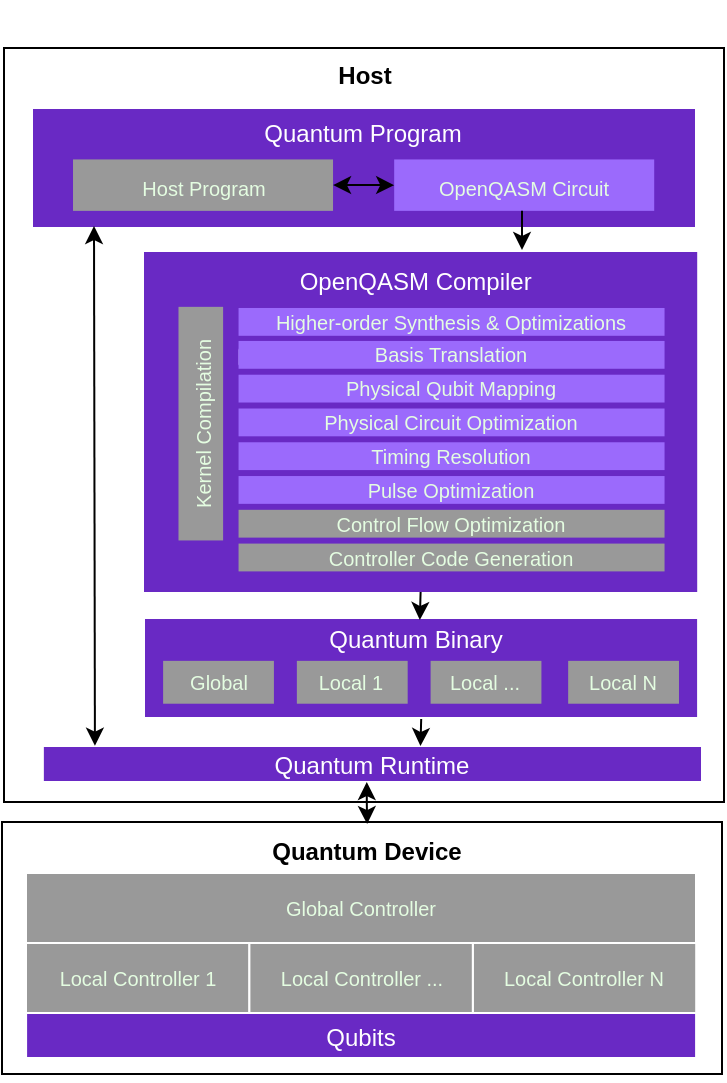 <mxfile version="13.7.9" type="device"><diagram id="o2GYktDq2wHnEjFpzGG3" name="Page-1"><mxGraphModel dx="922" dy="1017" grid="1" gridSize="10" guides="1" tooltips="1" connect="1" arrows="1" fold="1" page="1" pageScale="1" pageWidth="850" pageHeight="1100" math="0" shadow="0"><root><mxCell id="0"/><mxCell id="1" parent="0"/><mxCell id="JMYAW916hPT0U0v9BS4B-20" value="" style="group" vertex="1" connectable="0" parent="1"><mxGeometry x="245.0" y="294" width="361" height="513" as="geometry"/></mxCell><mxCell id="JMYAW916hPT0U0v9BS4B-19" value="" style="group" vertex="1" connectable="0" parent="JMYAW916hPT0U0v9BS4B-20"><mxGeometry width="361" height="513" as="geometry"/></mxCell><mxCell id="JMYAW916hPT0U0v9BS4B-16" value="" style="group" vertex="1" connectable="0" parent="JMYAW916hPT0U0v9BS4B-19"><mxGeometry width="361" height="513" as="geometry"/></mxCell><mxCell id="JMYAW916hPT0U0v9BS4B-13" value="" style="group;aspect=fixed;" vertex="1" connectable="0" parent="JMYAW916hPT0U0v9BS4B-16"><mxGeometry width="361" height="513" as="geometry"/></mxCell><mxCell id="JMYAW916hPT0U0v9BS4B-11" value="" style="group" vertex="1" connectable="0" parent="JMYAW916hPT0U0v9BS4B-13"><mxGeometry width="361" height="513" as="geometry"/></mxCell><mxCell id="57d_wvSe7DJqBz9_U2PK-1" value="&lt;h3&gt;&lt;br&gt;&lt;/h3&gt;" style="rounded=0;whiteSpace=wrap;html=1;shadow=0;fontFamily=Helvetica;fontSize=12;fontColor=#ffffff;align=center;strokeWidth=1;fontStyle=0;fillColor=none;" parent="JMYAW916hPT0U0v9BS4B-11" vertex="1"><mxGeometry x="1" width="360" height="377" as="geometry"/></mxCell><mxCell id="57d_wvSe7DJqBz9_U2PK-11" value="&lt;h3&gt;&lt;font style=&quot;font-size: 12px ; font-weight: normal&quot;&gt;Quantum Runtime&lt;/font&gt;&lt;/h3&gt;" style="rounded=0;whiteSpace=wrap;html=1;shadow=0;fontFamily=Helvetica;fontSize=12;fontColor=#ffffff;align=center;strokeWidth=1;rotation=0;strokeColor=#FFFFFF;fillColor=#6929C4;" parent="JMYAW916hPT0U0v9BS4B-11" vertex="1"><mxGeometry x="20.43" y="349" width="329.57" height="18" as="geometry"/></mxCell><mxCell id="57d_wvSe7DJqBz9_U2PK-12" value="&lt;h3&gt;&lt;font style=&quot;font-size: 12px&quot; color=&quot;#000000&quot;&gt;Host&lt;/font&gt;&lt;/h3&gt;" style="text;html=1;strokeColor=none;fillColor=none;align=center;verticalAlign=middle;whiteSpace=wrap;rounded=0;sketch=0;fontSize=18;fontColor=#E4FDE1;" parent="JMYAW916hPT0U0v9BS4B-11" vertex="1"><mxGeometry x="126.16" width="110.64" height="20" as="geometry"/></mxCell><mxCell id="57d_wvSe7DJqBz9_U2PK-13" value="" style="group" parent="JMYAW916hPT0U0v9BS4B-11" vertex="1" connectable="0"><mxGeometry x="15.0" y="30" width="332" height="60" as="geometry"/></mxCell><mxCell id="57d_wvSe7DJqBz9_U2PK-14" value="&lt;h3&gt;&lt;br&gt;&lt;/h3&gt;" style="rounded=0;whiteSpace=wrap;html=1;shadow=0;fontFamily=Helvetica;fontSize=12;fontColor=#ffffff;align=center;strokeWidth=1;strokeColor=#FFFFFF;fillColor=#6929C4;" parent="57d_wvSe7DJqBz9_U2PK-13" vertex="1"><mxGeometry width="332.0" height="60" as="geometry"/></mxCell><mxCell id="57d_wvSe7DJqBz9_U2PK-15" value="&lt;h3 style=&quot;color: rgb(255 , 255 , 255)&quot;&gt;&lt;font style=&quot;font-size: 12px&quot;&gt;&lt;span style=&quot;font-weight: normal&quot;&gt;Quantum Program&lt;/span&gt;&lt;/font&gt;&lt;/h3&gt;" style="text;html=1;strokeColor=none;fillColor=none;align=center;verticalAlign=middle;whiteSpace=wrap;rounded=0;sketch=0;fontSize=18;fontColor=#E4FDE1;" parent="57d_wvSe7DJqBz9_U2PK-13" vertex="1"><mxGeometry x="110.345" width="111.311" height="17.143" as="geometry"/></mxCell><mxCell id="57d_wvSe7DJqBz9_U2PK-16" value="&lt;font style=&quot;font-size: 10px&quot;&gt;Host Program&lt;/font&gt;" style="rounded=0;whiteSpace=wrap;html=1;shadow=0;fontFamily=Helvetica;fontSize=13;fontColor=#E4FDE1;align=center;strokeWidth=1;fillColor=#999999;strokeColor=none;" parent="57d_wvSe7DJqBz9_U2PK-13" vertex="1"><mxGeometry x="20.504" y="25.714" width="130.013" height="25.714" as="geometry"/></mxCell><mxCell id="57d_wvSe7DJqBz9_U2PK-17" value="&lt;font style=&quot;font-size: 10px&quot;&gt;OpenQASM Circuit&lt;/font&gt;" style="rounded=0;whiteSpace=wrap;html=1;shadow=0;fontFamily=Helvetica;fontSize=13;fontColor=#E4FDE1;align=center;strokeWidth=1;strokeColor=none;fillColor=#9B6AFC;" parent="57d_wvSe7DJqBz9_U2PK-13" vertex="1"><mxGeometry x="181.091" y="25.714" width="130.013" height="25.714" as="geometry"/></mxCell><mxCell id="57d_wvSe7DJqBz9_U2PK-18" style="edgeStyle=orthogonalEdgeStyle;rounded=0;orthogonalLoop=1;jettySize=auto;html=1;entryX=0;entryY=0.5;entryDx=0;entryDy=0;startArrow=classic;startFill=1;strokeWidth=1;fontSize=4;fontColor=#FFFFFF;" parent="57d_wvSe7DJqBz9_U2PK-13" source="57d_wvSe7DJqBz9_U2PK-16" target="57d_wvSe7DJqBz9_U2PK-17" edge="1"><mxGeometry relative="1" as="geometry"/></mxCell><mxCell id="57d_wvSe7DJqBz9_U2PK-39" value="" style="endArrow=classic;startArrow=classic;html=1;exitX=0.079;exitY=-0.008;exitDx=0;exitDy=0;exitPerimeter=0;" parent="JMYAW916hPT0U0v9BS4B-11" edge="1" source="57d_wvSe7DJqBz9_U2PK-11"><mxGeometry width="50" height="50" as="geometry"><mxPoint x="46.0" y="350" as="sourcePoint"/><mxPoint x="46.0" y="89" as="targetPoint"/></mxGeometry></mxCell><mxCell id="57d_wvSe7DJqBz9_U2PK-47" value="" style="edgeStyle=orthogonalEdgeStyle;rounded=0;orthogonalLoop=1;jettySize=auto;html=1;fontSize=13;" parent="JMYAW916hPT0U0v9BS4B-11" source="57d_wvSe7DJqBz9_U2PK-17" edge="1"><mxGeometry as="geometry"><mxPoint x="260.0" y="101" as="targetPoint"/><Array as="points"><mxPoint x="260.0" y="101"/></Array></mxGeometry></mxCell><mxCell id="JMYAW916hPT0U0v9BS4B-6" style="edgeStyle=orthogonalEdgeStyle;rounded=0;orthogonalLoop=1;jettySize=auto;html=1;entryX=0.524;entryY=0.07;entryDx=0;entryDy=0;entryPerimeter=0;exitX=0.5;exitY=1;exitDx=0;exitDy=0;" edge="1" parent="JMYAW916hPT0U0v9BS4B-11"><mxGeometry x="-88.74" y="389" as="geometry"><mxPoint x="209.61" y="335" as="sourcePoint"/><mxPoint x="209.237" y="349" as="targetPoint"/></mxGeometry></mxCell><mxCell id="57d_wvSe7DJqBz9_U2PK-29" value="" style="group;fontSize=10;" parent="JMYAW916hPT0U0v9BS4B-11" vertex="1" connectable="0"><mxGeometry x="71.0" y="102" width="289.04" height="275" as="geometry"/></mxCell><mxCell id="57d_wvSe7DJqBz9_U2PK-30" value="&lt;h3&gt;&lt;br&gt;&lt;/h3&gt;" style="rounded=0;whiteSpace=wrap;html=1;shadow=0;fontFamily=Helvetica;fontSize=12;fontColor=#ffffff;align=center;strokeWidth=1;strokeColor=none;fillColor=#6929C4;" parent="57d_wvSe7DJqBz9_U2PK-29" vertex="1"><mxGeometry width="276.6" height="170" as="geometry"/></mxCell><mxCell id="57d_wvSe7DJqBz9_U2PK-31" value="&lt;h3 style=&quot;color: rgb(255 , 255 , 255)&quot;&gt;&lt;font style=&quot;font-weight: normal ; font-size: 12px&quot;&gt;OpenQASM Compiler&amp;nbsp;&lt;/font&gt;&lt;/h3&gt;" style="text;html=1;strokeColor=none;fillColor=none;align=center;verticalAlign=middle;whiteSpace=wrap;rounded=0;sketch=0;fontSize=18;fontColor=#E4FDE1;" parent="57d_wvSe7DJqBz9_U2PK-29" vertex="1"><mxGeometry y="-3.915" width="275.362" height="29.309" as="geometry"/></mxCell><mxCell id="57d_wvSe7DJqBz9_U2PK-37" value="&lt;font style=&quot;font-size: 10px&quot;&gt;Kernel Compilation&lt;/font&gt;" style="rounded=0;whiteSpace=wrap;html=1;shadow=0;fontFamily=Helvetica;fontSize=13;fontColor=#E4FDE1;align=center;strokeWidth=1;fillColor=#999999;rotation=-90;strokeColor=none;" parent="57d_wvSe7DJqBz9_U2PK-29" vertex="1"><mxGeometry x="-29.996" y="74.672" width="116.796" height="22.31" as="geometry"/></mxCell><mxCell id="57d_wvSe7DJqBz9_U2PK-43" value="&lt;font style=&quot;font-size: 10px;&quot;&gt;Higher-order Synthesis &amp;amp; Optimizations&lt;/font&gt;" style="rounded=0;whiteSpace=wrap;html=1;shadow=0;fontFamily=Helvetica;fontSize=10;fontColor=#E4FDE1;align=center;strokeWidth=1;strokeColor=none;fillColor=#9B6AFC;" parent="57d_wvSe7DJqBz9_U2PK-29" vertex="1"><mxGeometry x="47.273" y="27.996" width="213.0" height="13.906" as="geometry"/></mxCell><mxCell id="57d_wvSe7DJqBz9_U2PK-49" value="Basis Translation" style="rounded=1;whiteSpace=wrap;html=1;fontSize=12;glass=0;strokeWidth=1;shadow=0;fontColor=#E4FDE1;align=center;strokeColor=none;fillColor=#C9ABFC;" parent="57d_wvSe7DJqBz9_U2PK-29" vertex="1"><mxGeometry x="47.273" y="47.569" width="208.192" height="9.786" as="geometry"/></mxCell><mxCell id="pPEQSsRq2lM7eYFXWQS8-1" value="Basis Translation" style="rounded=0;whiteSpace=wrap;html=1;shadow=0;fontFamily=Helvetica;fontSize=10;fontColor=#E4FDE1;align=center;strokeWidth=1;strokeColor=none;fillColor=#9B6AFC;" parent="57d_wvSe7DJqBz9_U2PK-29" vertex="1"><mxGeometry x="47.273" y="44.475" width="213.0" height="13.906" as="geometry"/></mxCell><mxCell id="pPEQSsRq2lM7eYFXWQS8-30" value="Physical Qubit Mapping" style="rounded=0;whiteSpace=wrap;html=1;shadow=0;fontFamily=Helvetica;fontSize=10;fontColor=#E4FDE1;align=center;strokeWidth=1;strokeColor=none;fillColor=#9B6AFC;" parent="57d_wvSe7DJqBz9_U2PK-29" vertex="1"><mxGeometry x="47.273" y="61.362" width="213.0" height="13.906" as="geometry"/></mxCell><mxCell id="pPEQSsRq2lM7eYFXWQS8-31" value="Physical Circuit Optimization" style="rounded=0;whiteSpace=wrap;html=1;shadow=0;fontFamily=Helvetica;fontSize=10;fontColor=#E4FDE1;align=center;strokeWidth=1;strokeColor=none;fillColor=#9B6AFC;" parent="57d_wvSe7DJqBz9_U2PK-29" vertex="1"><mxGeometry x="47.273" y="78.248" width="213.0" height="13.906" as="geometry"/></mxCell><mxCell id="pPEQSsRq2lM7eYFXWQS8-32" value="Timing Resolution" style="rounded=0;whiteSpace=wrap;html=1;shadow=0;fontFamily=Helvetica;fontSize=10;fontColor=#E4FDE1;align=center;strokeWidth=1;strokeColor=none;fillColor=#9B6AFC;" parent="57d_wvSe7DJqBz9_U2PK-29" vertex="1"><mxGeometry x="47.273" y="95.134" width="213.0" height="13.906" as="geometry"/></mxCell><mxCell id="pPEQSsRq2lM7eYFXWQS8-33" value="Pulse Optimization" style="rounded=0;whiteSpace=wrap;html=1;shadow=0;fontFamily=Helvetica;fontSize=10;fontColor=#E4FDE1;align=center;strokeWidth=1;strokeColor=none;fillColor=#9B6AFC;" parent="57d_wvSe7DJqBz9_U2PK-29" vertex="1"><mxGeometry x="47.273" y="112.02" width="213.0" height="13.906" as="geometry"/></mxCell><mxCell id="pPEQSsRq2lM7eYFXWQS8-34" value="Controller Code Generation" style="rounded=0;whiteSpace=wrap;html=1;shadow=0;fontFamily=Helvetica;fontSize=10;fontColor=#E4FDE1;align=center;strokeWidth=1;fillColor=#999999;strokeColor=none;" parent="57d_wvSe7DJqBz9_U2PK-29" vertex="1"><mxGeometry x="47.273" y="145.793" width="213.0" height="13.906" as="geometry"/></mxCell><mxCell id="pPEQSsRq2lM7eYFXWQS8-35" value="&lt;font style=&quot;font-size: 10px&quot;&gt;Control Flow Optimization&lt;/font&gt;" style="rounded=0;whiteSpace=wrap;html=1;shadow=0;fontFamily=Helvetica;fontSize=12;fontColor=#E4FDE1;align=center;strokeWidth=1;fillColor=#999999;strokeColor=none;" parent="57d_wvSe7DJqBz9_U2PK-29" vertex="1"><mxGeometry x="47.273" y="128.907" width="213.0" height="13.906" as="geometry"/></mxCell><mxCell id="57d_wvSe7DJqBz9_U2PK-20" value="&lt;h3&gt;&lt;br&gt;&lt;/h3&gt;" style="rounded=0;whiteSpace=wrap;html=1;shadow=0;fontFamily=Helvetica;fontSize=12;fontColor=#ffffff;align=center;strokeWidth=1;strokeColor=#FFFFFF;fillColor=#6929C4;" parent="JMYAW916hPT0U0v9BS4B-11" vertex="1"><mxGeometry x="71" y="285" width="277.05" height="50" as="geometry"/></mxCell><mxCell id="57d_wvSe7DJqBz9_U2PK-21" value="&lt;h3 style=&quot;color: rgb(255 , 255 , 255)&quot;&gt;&lt;span style=&quot;font-size: 12px ; font-weight: 400&quot;&gt;Quantum Binary&lt;/span&gt;&lt;/h3&gt;" style="text;html=1;strokeColor=none;fillColor=none;align=center;verticalAlign=middle;whiteSpace=wrap;rounded=0;sketch=0;fontSize=18;fontColor=#E4FDE1;" parent="JMYAW916hPT0U0v9BS4B-11" vertex="1"><mxGeometry x="161.933" y="285" width="89.684" height="14.286" as="geometry"/></mxCell><mxCell id="57d_wvSe7DJqBz9_U2PK-26" style="edgeStyle=orthogonalEdgeStyle;rounded=0;orthogonalLoop=1;jettySize=auto;html=1;entryX=0.524;entryY=0.07;entryDx=0;entryDy=0;entryPerimeter=0;exitX=0.5;exitY=1;exitDx=0;exitDy=0;" parent="JMYAW916hPT0U0v9BS4B-11" source="57d_wvSe7DJqBz9_U2PK-30" target="57d_wvSe7DJqBz9_U2PK-21" edge="1"><mxGeometry x="39.95" y="296" as="geometry"><mxPoint x="191.26" y="390" as="sourcePoint"/></mxGeometry></mxCell><mxCell id="57d_wvSe7DJqBz9_U2PK-22" value="&lt;font style=&quot;font-size: 10px&quot;&gt;Local 1&lt;/font&gt;" style="rounded=0;whiteSpace=wrap;html=1;shadow=0;fontFamily=Helvetica;fontSize=12;fontColor=#E4FDE1;align=center;strokeWidth=1;fillColor=#999999;strokeColor=none;" parent="JMYAW916hPT0U0v9BS4B-11" vertex="1"><mxGeometry x="147.428" y="306.43" width="55.41" height="21.43" as="geometry"/></mxCell><mxCell id="57d_wvSe7DJqBz9_U2PK-23" value="&lt;font style=&quot;font-size: 10px&quot;&gt;Local ...&lt;/font&gt;" style="rounded=0;whiteSpace=wrap;html=1;shadow=0;fontFamily=Helvetica;fontSize=12;fontColor=#E4FDE1;align=center;strokeWidth=1;fillColor=#999999;strokeColor=none;" parent="JMYAW916hPT0U0v9BS4B-11" vertex="1"><mxGeometry x="214.302" y="306.43" width="55.41" height="21.43" as="geometry"/></mxCell><mxCell id="57d_wvSe7DJqBz9_U2PK-24" value="&lt;font style=&quot;font-size: 10px&quot;&gt;Global&lt;/font&gt;" style="rounded=0;whiteSpace=wrap;html=1;shadow=0;fontFamily=Helvetica;fontSize=12;fontColor=#E4FDE1;align=center;strokeWidth=1;fillColor=#999999;strokeColor=none;" parent="JMYAW916hPT0U0v9BS4B-11" vertex="1"><mxGeometry x="80.553" y="306.43" width="55.41" height="21.43" as="geometry"/></mxCell><mxCell id="57d_wvSe7DJqBz9_U2PK-25" value="&lt;font style=&quot;font-size: 10px&quot;&gt;Local N&lt;/font&gt;" style="rounded=0;whiteSpace=wrap;html=1;shadow=0;fontFamily=Helvetica;fontSize=12;fontColor=#E4FDE1;align=center;strokeWidth=1;fillColor=#999999;strokeColor=none;" parent="JMYAW916hPT0U0v9BS4B-11" vertex="1"><mxGeometry x="283.087" y="306.43" width="55.41" height="21.43" as="geometry"/></mxCell><mxCell id="57d_wvSe7DJqBz9_U2PK-8" value="&lt;h3&gt;&lt;font style=&quot;font-size: 12px&quot; color=&quot;#000000&quot;&gt;Quantum Device&lt;/font&gt;&lt;/h3&gt;" style="text;html=1;strokeColor=none;fillColor=none;align=center;verticalAlign=middle;whiteSpace=wrap;rounded=0;sketch=0;fontSize=18;fontColor=#E4FDE1;" parent="JMYAW916hPT0U0v9BS4B-11" vertex="1"><mxGeometry x="127.3" y="388" width="110.64" height="20" as="geometry"/></mxCell><mxCell id="57d_wvSe7DJqBz9_U2PK-2" value="&lt;h3&gt;&lt;br&gt;&lt;/h3&gt;" style="rounded=0;whiteSpace=wrap;html=1;shadow=0;fontFamily=Helvetica;fontSize=12;fontColor=#ffffff;align=center;strokeWidth=1;fillColor=none;" parent="JMYAW916hPT0U0v9BS4B-11" vertex="1"><mxGeometry y="387" width="360" height="126" as="geometry"/></mxCell><mxCell id="57d_wvSe7DJqBz9_U2PK-5" value="&lt;h3&gt;&lt;font style=&quot;font-size: 12px ; font-weight: normal&quot;&gt;Qubits&lt;/font&gt;&lt;/h3&gt;" style="rounded=0;whiteSpace=wrap;html=1;shadow=0;fontFamily=Helvetica;fontSize=12;fontColor=#ffffff;align=center;strokeWidth=1;rotation=0;fillColor=#6929c4;strokeColor=#FFFFFF;" parent="JMYAW916hPT0U0v9BS4B-11" vertex="1"><mxGeometry x="12.05" y="482.5" width="335" height="22.5" as="geometry"/></mxCell><mxCell id="57d_wvSe7DJqBz9_U2PK-6" value="&lt;font style=&quot;font-size: 10px&quot;&gt;Global Controller&lt;/font&gt;" style="rounded=0;whiteSpace=wrap;html=1;shadow=0;fontFamily=Helvetica;fontSize=12;fontColor=#E4FDE1;align=center;strokeWidth=1;strokeColor=#FFFFFF;fillColor=#999999;" parent="JMYAW916hPT0U0v9BS4B-11" vertex="1"><mxGeometry x="12" y="412.5" width="335" height="35" as="geometry"/></mxCell><mxCell id="57d_wvSe7DJqBz9_U2PK-7" value="&lt;font style=&quot;font-size: 10px&quot;&gt;Local Controller N&lt;/font&gt;" style="rounded=0;whiteSpace=wrap;html=1;shadow=0;fontFamily=Helvetica;fontSize=12;fontColor=#E4FDE1;align=center;strokeWidth=1;strokeColor=#FFFFFF;fontStyle=0;fillColor=#999999;" parent="JMYAW916hPT0U0v9BS4B-11" vertex="1"><mxGeometry x="235.4" y="447.5" width="111.7" height="35" as="geometry"/></mxCell><mxCell id="57d_wvSe7DJqBz9_U2PK-9" value="&lt;font style=&quot;font-size: 10px&quot;&gt;Local Controller 1&lt;/font&gt;" style="rounded=0;whiteSpace=wrap;html=1;shadow=0;fontFamily=Helvetica;fontSize=12;fontColor=#E4FDE1;align=center;strokeWidth=1;strokeColor=#FFFFFF;fillColor=#999999;" parent="JMYAW916hPT0U0v9BS4B-11" vertex="1"><mxGeometry x="12" y="447.5" width="111.7" height="35" as="geometry"/></mxCell><mxCell id="57d_wvSe7DJqBz9_U2PK-10" value="&lt;font style=&quot;font-size: 10px&quot;&gt;Local Controller ...&lt;/font&gt;" style="rounded=0;whiteSpace=wrap;html=1;shadow=0;fontFamily=Helvetica;fontSize=12;fontColor=#E4FDE1;align=center;strokeWidth=1;strokeColor=#FFFFFF;fillColor=#999999;" parent="JMYAW916hPT0U0v9BS4B-11" vertex="1"><mxGeometry x="123.7" y="447.5" width="111.7" height="35" as="geometry"/></mxCell><mxCell id="57d_wvSe7DJqBz9_U2PK-38" style="edgeStyle=orthogonalEdgeStyle;rounded=0;orthogonalLoop=1;jettySize=auto;html=1;entryX=0.524;entryY=0.07;entryDx=0;entryDy=0;entryPerimeter=0;startArrow=classic;startFill=1;" parent="JMYAW916hPT0U0v9BS4B-11" edge="1"><mxGeometry x="31.25" y="202" as="geometry"><mxPoint x="182.39" y="367" as="sourcePoint"/><mxPoint x="182.574" y="388" as="targetPoint"/><Array as="points"><mxPoint x="182.2" y="377"/><mxPoint x="182.2" y="377"/></Array></mxGeometry></mxCell></root></mxGraphModel></diagram></mxfile>